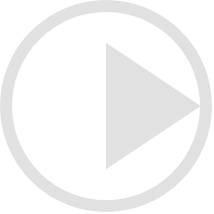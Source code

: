 <mxfile version="26.1.1">
  <diagram name="Seite-1" id="LLf-mWwUX8Gk-yWhwi8n">
    <mxGraphModel dx="2261" dy="1941" grid="1" gridSize="10" guides="1" tooltips="1" connect="1" arrows="1" fold="1" page="1" pageScale="1" pageWidth="827" pageHeight="1169" math="0" shadow="0">
      <root>
        <mxCell id="0" />
        <mxCell id="1" parent="0" />
        <mxCell id="Z2w9bITWuegX84-pbN_F-4" value="" style="ellipse;whiteSpace=wrap;html=1;aspect=fixed;strokeWidth=6;fillColor=none;strokeColor=#E1E1E1;backgroundOutline=0;" parent="1" vertex="1">
          <mxGeometry width="100" height="100" as="geometry" />
        </mxCell>
        <mxCell id="Z2w9bITWuegX84-pbN_F-5" value="" style="triangle;whiteSpace=wrap;html=1;strokeWidth=6;strokeColor=#E1E1E1;fillColor=#E1E1E1;" parent="1" vertex="1">
          <mxGeometry x="53" y="24" width="39" height="52" as="geometry" />
        </mxCell>
      </root>
    </mxGraphModel>
  </diagram>
</mxfile>
